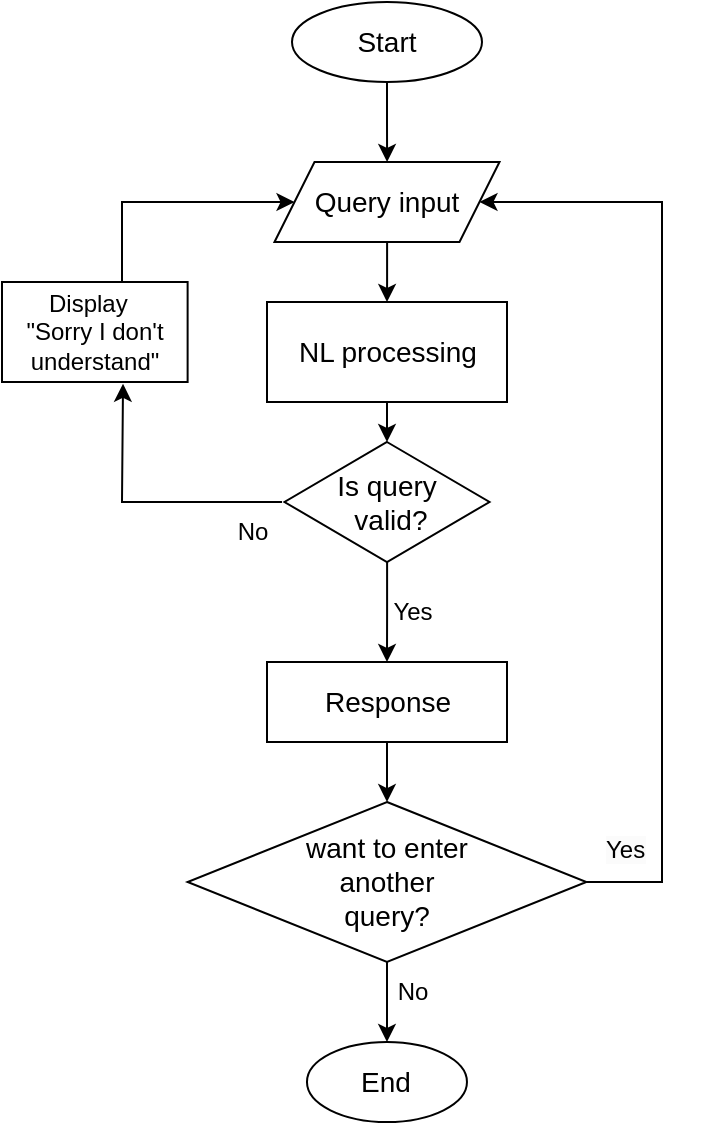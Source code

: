 <mxfile version="21.2.7" type="device">
  <diagram name="Page-1" id="McdJuczjEffqz_6UoNn5">
    <mxGraphModel dx="1290" dy="541" grid="1" gridSize="10" guides="1" tooltips="1" connect="1" arrows="1" fold="1" page="1" pageScale="1" pageWidth="850" pageHeight="1100" math="0" shadow="0">
      <root>
        <mxCell id="0" />
        <mxCell id="1" parent="0" />
        <mxCell id="H1vpS9QQzf7doZmdfUMT-3" value="" style="edgeStyle=orthogonalEdgeStyle;rounded=0;orthogonalLoop=1;jettySize=auto;html=1;" parent="1" source="H1vpS9QQzf7doZmdfUMT-1" target="H1vpS9QQzf7doZmdfUMT-2" edge="1">
          <mxGeometry relative="1" as="geometry" />
        </mxCell>
        <mxCell id="H1vpS9QQzf7doZmdfUMT-1" value="&lt;font style=&quot;font-size: 14px;&quot;&gt;Start&lt;/font&gt;" style="ellipse;whiteSpace=wrap;html=1;" parent="1" vertex="1">
          <mxGeometry x="365" y="40" width="95" height="40" as="geometry" />
        </mxCell>
        <mxCell id="H1vpS9QQzf7doZmdfUMT-5" value="" style="edgeStyle=orthogonalEdgeStyle;rounded=0;orthogonalLoop=1;jettySize=auto;html=1;" parent="1" source="H1vpS9QQzf7doZmdfUMT-2" target="H1vpS9QQzf7doZmdfUMT-4" edge="1">
          <mxGeometry relative="1" as="geometry" />
        </mxCell>
        <mxCell id="H1vpS9QQzf7doZmdfUMT-2" value="&lt;font style=&quot;font-size: 14px;&quot;&gt;Query input&lt;/font&gt;" style="shape=parallelogram;perimeter=parallelogramPerimeter;whiteSpace=wrap;html=1;fixedSize=1;" parent="1" vertex="1">
          <mxGeometry x="356.25" y="120" width="112.5" height="40" as="geometry" />
        </mxCell>
        <mxCell id="H1vpS9QQzf7doZmdfUMT-7" value="" style="edgeStyle=orthogonalEdgeStyle;rounded=0;orthogonalLoop=1;jettySize=auto;html=1;" parent="1" source="H1vpS9QQzf7doZmdfUMT-4" target="H1vpS9QQzf7doZmdfUMT-6" edge="1">
          <mxGeometry relative="1" as="geometry" />
        </mxCell>
        <mxCell id="H1vpS9QQzf7doZmdfUMT-4" value="&lt;font style=&quot;font-size: 14px;&quot;&gt;NL processing&lt;/font&gt;" style="whiteSpace=wrap;html=1;" parent="1" vertex="1">
          <mxGeometry x="352.5" y="190" width="120" height="50" as="geometry" />
        </mxCell>
        <mxCell id="H1vpS9QQzf7doZmdfUMT-9" value="" style="edgeStyle=orthogonalEdgeStyle;rounded=0;orthogonalLoop=1;jettySize=auto;html=1;" parent="1" source="H1vpS9QQzf7doZmdfUMT-6" target="H1vpS9QQzf7doZmdfUMT-8" edge="1">
          <mxGeometry relative="1" as="geometry" />
        </mxCell>
        <mxCell id="H1vpS9QQzf7doZmdfUMT-6" value="&lt;font style=&quot;font-size: 14px;&quot;&gt;Is query&lt;br&gt;&amp;nbsp;valid?&lt;/font&gt;" style="rhombus;whiteSpace=wrap;html=1;" parent="1" vertex="1">
          <mxGeometry x="361.25" y="260" width="102.5" height="60" as="geometry" />
        </mxCell>
        <mxCell id="H1vpS9QQzf7doZmdfUMT-11" value="" style="edgeStyle=orthogonalEdgeStyle;rounded=0;orthogonalLoop=1;jettySize=auto;html=1;" parent="1" source="H1vpS9QQzf7doZmdfUMT-8" target="H1vpS9QQzf7doZmdfUMT-10" edge="1">
          <mxGeometry relative="1" as="geometry" />
        </mxCell>
        <mxCell id="H1vpS9QQzf7doZmdfUMT-8" value="&lt;font style=&quot;font-size: 14px;&quot;&gt;Response&lt;/font&gt;" style="whiteSpace=wrap;html=1;" parent="1" vertex="1">
          <mxGeometry x="352.5" y="370" width="120" height="40" as="geometry" />
        </mxCell>
        <mxCell id="H1vpS9QQzf7doZmdfUMT-13" value="" style="edgeStyle=orthogonalEdgeStyle;rounded=0;orthogonalLoop=1;jettySize=auto;html=1;" parent="1" source="H1vpS9QQzf7doZmdfUMT-10" target="H1vpS9QQzf7doZmdfUMT-12" edge="1">
          <mxGeometry relative="1" as="geometry" />
        </mxCell>
        <mxCell id="H1vpS9QQzf7doZmdfUMT-10" value="&lt;font style=&quot;font-size: 14px;&quot;&gt;want to enter &lt;br&gt;another &lt;br&gt;query?&lt;/font&gt;" style="rhombus;whiteSpace=wrap;html=1;" parent="1" vertex="1">
          <mxGeometry x="312.81" y="440" width="199.37" height="80" as="geometry" />
        </mxCell>
        <mxCell id="H1vpS9QQzf7doZmdfUMT-12" value="&lt;font style=&quot;font-size: 14px;&quot;&gt;End&lt;/font&gt;" style="ellipse;whiteSpace=wrap;html=1;" parent="1" vertex="1">
          <mxGeometry x="372.49" y="560" width="80" height="40" as="geometry" />
        </mxCell>
        <mxCell id="H1vpS9QQzf7doZmdfUMT-14" value="Yes" style="text;html=1;align=center;verticalAlign=middle;resizable=0;points=[];autosize=1;strokeColor=none;fillColor=none;" parent="1" vertex="1">
          <mxGeometry x="405" y="330" width="40" height="30" as="geometry" />
        </mxCell>
        <mxCell id="H1vpS9QQzf7doZmdfUMT-15" value="" style="endArrow=classic;html=1;rounded=0;entryX=0;entryY=0.5;entryDx=0;entryDy=0;" parent="1" target="H1vpS9QQzf7doZmdfUMT-2" edge="1">
          <mxGeometry width="50" height="50" relative="1" as="geometry">
            <mxPoint x="280" y="180" as="sourcePoint" />
            <mxPoint x="450" y="210" as="targetPoint" />
            <Array as="points">
              <mxPoint x="280" y="140" />
            </Array>
          </mxGeometry>
        </mxCell>
        <mxCell id="H1vpS9QQzf7doZmdfUMT-17" value="No" style="text;html=1;align=center;verticalAlign=middle;resizable=0;points=[];autosize=1;strokeColor=none;fillColor=none;" parent="1" vertex="1">
          <mxGeometry x="325" y="290" width="40" height="30" as="geometry" />
        </mxCell>
        <mxCell id="H1vpS9QQzf7doZmdfUMT-20" value="" style="endArrow=classic;html=1;rounded=0;exitX=1;exitY=0.5;exitDx=0;exitDy=0;entryX=1;entryY=0.5;entryDx=0;entryDy=0;" parent="1" source="H1vpS9QQzf7doZmdfUMT-10" target="H1vpS9QQzf7doZmdfUMT-2" edge="1">
          <mxGeometry width="50" height="50" relative="1" as="geometry">
            <mxPoint x="360" y="390" as="sourcePoint" />
            <mxPoint x="410" y="340" as="targetPoint" />
            <Array as="points">
              <mxPoint x="550" y="480" />
              <mxPoint x="550" y="140" />
            </Array>
          </mxGeometry>
        </mxCell>
        <mxCell id="H1vpS9QQzf7doZmdfUMT-21" value="&lt;span style=&quot;color: rgb(0, 0, 0); font-family: Helvetica; font-size: 12px; font-style: normal; font-variant-ligatures: normal; font-variant-caps: normal; font-weight: 400; letter-spacing: normal; orphans: 2; text-align: center; text-indent: 0px; text-transform: none; widows: 2; word-spacing: 0px; -webkit-text-stroke-width: 0px; background-color: rgb(251, 251, 251); text-decoration-thickness: initial; text-decoration-style: initial; text-decoration-color: initial; float: none; display: inline !important;&quot;&gt;Yes&lt;/span&gt;" style="text;whiteSpace=wrap;html=1;" parent="1" vertex="1">
          <mxGeometry x="520" y="450" width="50" height="40" as="geometry" />
        </mxCell>
        <mxCell id="H1vpS9QQzf7doZmdfUMT-22" value="No" style="text;html=1;align=center;verticalAlign=middle;resizable=0;points=[];autosize=1;strokeColor=none;fillColor=none;" parent="1" vertex="1">
          <mxGeometry x="405" y="520" width="40" height="30" as="geometry" />
        </mxCell>
        <mxCell id="H1vpS9QQzf7doZmdfUMT-24" value="Display&amp;nbsp;&amp;nbsp;&lt;br&gt;&quot;Sorry I don&#39;t understand&quot;" style="rounded=0;whiteSpace=wrap;html=1;" parent="1" vertex="1">
          <mxGeometry x="220" y="180" width="92.81" height="50" as="geometry" />
        </mxCell>
        <mxCell id="H1vpS9QQzf7doZmdfUMT-25" value="" style="endArrow=classic;html=1;rounded=0;entryX=0.652;entryY=1.018;entryDx=0;entryDy=0;entryPerimeter=0;" parent="1" target="H1vpS9QQzf7doZmdfUMT-24" edge="1">
          <mxGeometry width="50" height="50" relative="1" as="geometry">
            <mxPoint x="360" y="290" as="sourcePoint" />
            <mxPoint x="290" y="280" as="targetPoint" />
            <Array as="points">
              <mxPoint x="280" y="290" />
            </Array>
          </mxGeometry>
        </mxCell>
      </root>
    </mxGraphModel>
  </diagram>
</mxfile>
